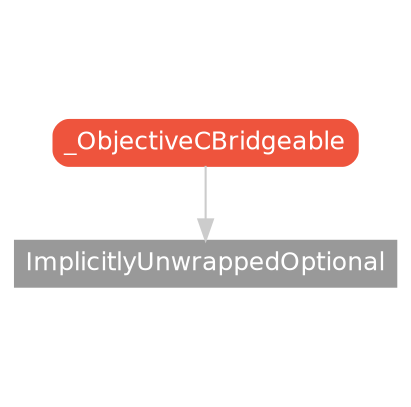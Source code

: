 strict digraph "_ObjectiveCBridgeable - Type Hierarchy - SwiftDoc.org" {
    pad="0.1,0.8"
    node [shape=box, style="filled,rounded", color="#999999", fillcolor="#999999", fontcolor=white, fontname=Helvetica, fontnames="Helvetica,sansserif", fontsize=12, margin="0.07,0.05", height="0.3"]
    edge [color="#cccccc"]
    "ImplicitlyUnwrappedOptional" [URL="/type/ImplicitlyUnwrappedOptional/", style=filled]
    "_ObjectiveCBridgeable" [URL="/protocol/_ObjectiveCBridgeable/", style="filled,rounded", fillcolor="#ee543d", color="#ee543d"]    "_ObjectiveCBridgeable" -> "ImplicitlyUnwrappedOptional"
    subgraph Types {
        rank = max; "ImplicitlyUnwrappedOptional";
    }
}